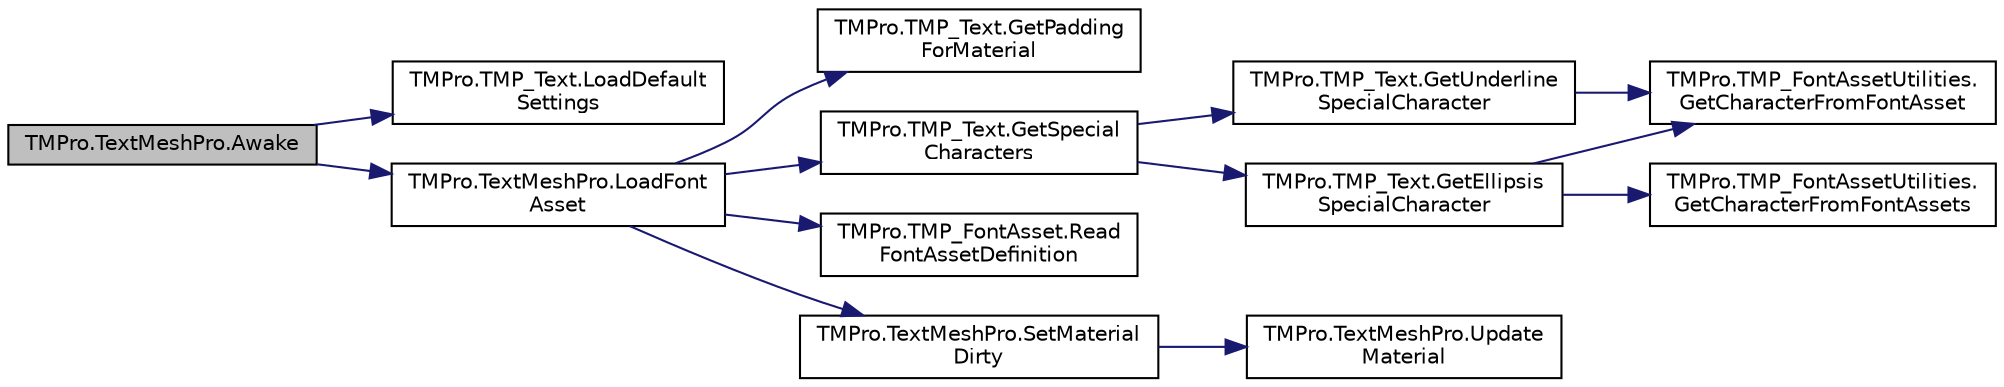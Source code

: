 digraph "TMPro.TextMeshPro.Awake"
{
 // LATEX_PDF_SIZE
  edge [fontname="Helvetica",fontsize="10",labelfontname="Helvetica",labelfontsize="10"];
  node [fontname="Helvetica",fontsize="10",shape=record];
  rankdir="LR";
  Node1 [label="TMPro.TextMeshPro.Awake",height=0.2,width=0.4,color="black", fillcolor="grey75", style="filled", fontcolor="black",tooltip=" "];
  Node1 -> Node2 [color="midnightblue",fontsize="10",style="solid",fontname="Helvetica"];
  Node2 [label="TMPro.TMP_Text.LoadDefault\lSettings",height=0.2,width=0.4,color="black", fillcolor="white", style="filled",URL="$class_t_m_pro_1_1_t_m_p___text.html#a4828101c6dd0459b8879cc13d9405e35",tooltip="Internal function used to load the default settings of text objects."];
  Node1 -> Node3 [color="midnightblue",fontsize="10",style="solid",fontname="Helvetica"];
  Node3 [label="TMPro.TextMeshPro.LoadFont\lAsset",height=0.2,width=0.4,color="black", fillcolor="white", style="filled",URL="$class_t_m_pro_1_1_text_mesh_pro.html#a5bb3ac2d25483c61b10064917225ca59",tooltip="Method which derived classes need to override to load Font Assets."];
  Node3 -> Node4 [color="midnightblue",fontsize="10",style="solid",fontname="Helvetica"];
  Node4 [label="TMPro.TMP_Text.GetPadding\lForMaterial",height=0.2,width=0.4,color="black", fillcolor="white", style="filled",URL="$class_t_m_pro_1_1_t_m_p___text.html#a7182ea72ca6b396af6cae05cee59243d",tooltip="Get the padding value for the currently assigned material"];
  Node3 -> Node5 [color="midnightblue",fontsize="10",style="solid",fontname="Helvetica"];
  Node5 [label="TMPro.TMP_Text.GetSpecial\lCharacters",height=0.2,width=0.4,color="black", fillcolor="white", style="filled",URL="$class_t_m_pro_1_1_t_m_p___text.html#a17ad19c4cf9c5ad4485b208eb0a37bf2",tooltip="Method used to find and cache references to the Underline and Ellipsis characters."];
  Node5 -> Node6 [color="midnightblue",fontsize="10",style="solid",fontname="Helvetica"];
  Node6 [label="TMPro.TMP_Text.GetEllipsis\lSpecialCharacter",height=0.2,width=0.4,color="black", fillcolor="white", style="filled",URL="$class_t_m_pro_1_1_t_m_p___text.html#a3193988e012b58e178ae978de5e64e6d",tooltip=" "];
  Node6 -> Node7 [color="midnightblue",fontsize="10",style="solid",fontname="Helvetica"];
  Node7 [label="TMPro.TMP_FontAssetUtilities.\lGetCharacterFromFontAsset",height=0.2,width=0.4,color="black", fillcolor="white", style="filled",URL="$class_t_m_pro_1_1_t_m_p___font_asset_utilities.html#a9d70106b39c64e03f4e62e1f13c0948b",tooltip="Returns the text element (character) for the given unicode value taking into consideration the reques..."];
  Node6 -> Node8 [color="midnightblue",fontsize="10",style="solid",fontname="Helvetica"];
  Node8 [label="TMPro.TMP_FontAssetUtilities.\lGetCharacterFromFontAssets",height=0.2,width=0.4,color="black", fillcolor="white", style="filled",URL="$class_t_m_pro_1_1_t_m_p___font_asset_utilities.html#afdc59bd1dcec2cddc898a4f034a66dee",tooltip="Returns the text element (character) for the given unicode value taking into consideration the reques..."];
  Node5 -> Node9 [color="midnightblue",fontsize="10",style="solid",fontname="Helvetica"];
  Node9 [label="TMPro.TMP_Text.GetUnderline\lSpecialCharacter",height=0.2,width=0.4,color="black", fillcolor="white", style="filled",URL="$class_t_m_pro_1_1_t_m_p___text.html#aa644bbb25fe0d440b1adf25dc2081f37",tooltip=" "];
  Node9 -> Node7 [color="midnightblue",fontsize="10",style="solid",fontname="Helvetica"];
  Node3 -> Node10 [color="midnightblue",fontsize="10",style="solid",fontname="Helvetica"];
  Node10 [label="TMPro.TMP_FontAsset.Read\lFontAssetDefinition",height=0.2,width=0.4,color="black", fillcolor="white", style="filled",URL="$class_t_m_pro_1_1_t_m_p___font_asset.html#ade90a42615b002bb0c31b06d497df510",tooltip=" "];
  Node3 -> Node11 [color="midnightblue",fontsize="10",style="solid",fontname="Helvetica"];
  Node11 [label="TMPro.TextMeshPro.SetMaterial\lDirty",height=0.2,width=0.4,color="black", fillcolor="white", style="filled",URL="$class_t_m_pro_1_1_text_mesh_pro.html#af2177065726b878773a7798a3e4aedf7",tooltip="Schedule updating of the material used by the text object."];
  Node11 -> Node12 [color="midnightblue",fontsize="10",style="solid",fontname="Helvetica"];
  Node12 [label="TMPro.TextMeshPro.Update\lMaterial",height=0.2,width=0.4,color="black", fillcolor="white", style="filled",URL="$class_t_m_pro_1_1_text_mesh_pro.html#ae087fd09b3ce4bb5bfea21e7207f3d56",tooltip=" "];
}
